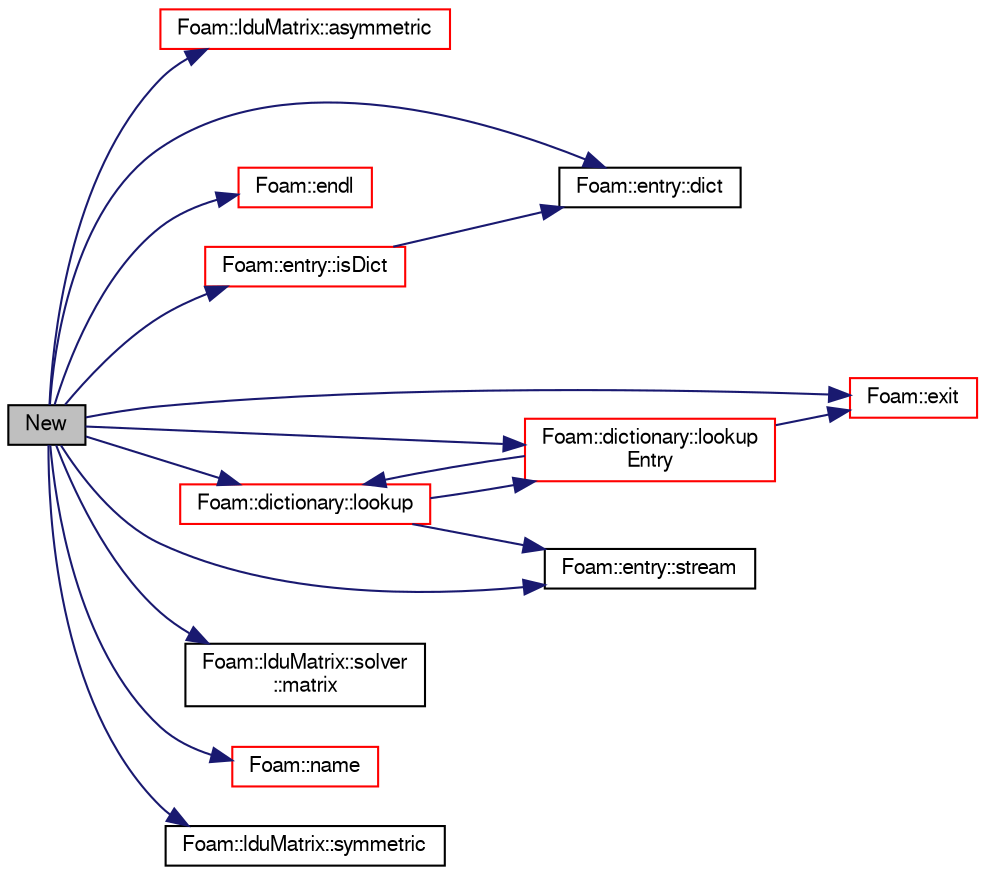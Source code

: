 digraph "New"
{
  bgcolor="transparent";
  edge [fontname="FreeSans",fontsize="10",labelfontname="FreeSans",labelfontsize="10"];
  node [fontname="FreeSans",fontsize="10",shape=record];
  rankdir="LR";
  Node723 [label="New",height=0.2,width=0.4,color="black", fillcolor="grey75", style="filled", fontcolor="black"];
  Node723 -> Node724 [color="midnightblue",fontsize="10",style="solid",fontname="FreeSans"];
  Node724 [label="Foam::lduMatrix::asymmetric",height=0.2,width=0.4,color="red",URL="$a26882.html#aff45003a4c4226b1f6f4e5e24d382e03"];
  Node723 -> Node758 [color="midnightblue",fontsize="10",style="solid",fontname="FreeSans"];
  Node758 [label="Foam::entry::dict",height=0.2,width=0.4,color="black",URL="$a26022.html#abd246c36ef3a3776f7d6e517dc9621af",tooltip="Return dictionary if this entry is a dictionary. "];
  Node723 -> Node759 [color="midnightblue",fontsize="10",style="solid",fontname="FreeSans"];
  Node759 [label="Foam::endl",height=0.2,width=0.4,color="red",URL="$a21124.html#a2db8fe02a0d3909e9351bb4275b23ce4",tooltip="Add newline and flush stream. "];
  Node723 -> Node750 [color="midnightblue",fontsize="10",style="solid",fontname="FreeSans"];
  Node750 [label="Foam::exit",height=0.2,width=0.4,color="red",URL="$a21124.html#a06ca7250d8e89caf05243ec094843642"];
  Node723 -> Node761 [color="midnightblue",fontsize="10",style="solid",fontname="FreeSans"];
  Node761 [label="Foam::entry::isDict",height=0.2,width=0.4,color="red",URL="$a26022.html#a33b200039e283c4ad4ad9a4756ffafd1",tooltip="Return true if this entry is a dictionary. "];
  Node761 -> Node758 [color="midnightblue",fontsize="10",style="solid",fontname="FreeSans"];
  Node723 -> Node814 [color="midnightblue",fontsize="10",style="solid",fontname="FreeSans"];
  Node814 [label="Foam::dictionary::lookup",height=0.2,width=0.4,color="red",URL="$a26014.html#a6a0727fa523e48977e27348663def509",tooltip="Find and return an entry data stream. "];
  Node814 -> Node815 [color="midnightblue",fontsize="10",style="solid",fontname="FreeSans"];
  Node815 [label="Foam::dictionary::lookup\lEntry",height=0.2,width=0.4,color="red",URL="$a26014.html#a89fbd35cd2ce3d28cb51982b3d903201",tooltip="Find and return an entry data stream if present otherwise error. "];
  Node815 -> Node750 [color="midnightblue",fontsize="10",style="solid",fontname="FreeSans"];
  Node815 -> Node814 [color="midnightblue",fontsize="10",style="solid",fontname="FreeSans"];
  Node814 -> Node983 [color="midnightblue",fontsize="10",style="solid",fontname="FreeSans"];
  Node983 [label="Foam::entry::stream",height=0.2,width=0.4,color="black",URL="$a26022.html#a3af18be98df6d673e0a40a4e38c350d1",tooltip="Return token stream if this entry is a primitive entry. "];
  Node723 -> Node815 [color="midnightblue",fontsize="10",style="solid",fontname="FreeSans"];
  Node723 -> Node1062 [color="midnightblue",fontsize="10",style="solid",fontname="FreeSans"];
  Node1062 [label="Foam::lduMatrix::solver\l::matrix",height=0.2,width=0.4,color="black",URL="$a26886.html#abb7f125b9f73fe2e2ef8b73f4441963b"];
  Node723 -> Node942 [color="midnightblue",fontsize="10",style="solid",fontname="FreeSans"];
  Node942 [label="Foam::name",height=0.2,width=0.4,color="red",URL="$a21124.html#adcb0df2bd4953cb6bb390272d8263c3a",tooltip="Return a string representation of a complex. "];
  Node723 -> Node983 [color="midnightblue",fontsize="10",style="solid",fontname="FreeSans"];
  Node723 -> Node808 [color="midnightblue",fontsize="10",style="solid",fontname="FreeSans"];
  Node808 [label="Foam::lduMatrix::symmetric",height=0.2,width=0.4,color="black",URL="$a26882.html#a054885c66384c7bbfc59b9916d5be00f"];
}
